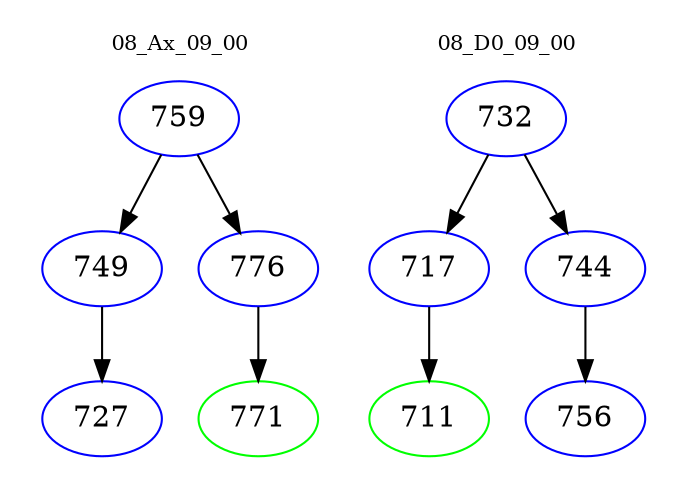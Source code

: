 digraph{
subgraph cluster_0 {
color = white
label = "08_Ax_09_00";
fontsize=10;
T0_759 [label="759", color="blue"]
T0_759 -> T0_749 [color="black"]
T0_749 [label="749", color="blue"]
T0_749 -> T0_727 [color="black"]
T0_727 [label="727", color="blue"]
T0_759 -> T0_776 [color="black"]
T0_776 [label="776", color="blue"]
T0_776 -> T0_771 [color="black"]
T0_771 [label="771", color="green"]
}
subgraph cluster_1 {
color = white
label = "08_D0_09_00";
fontsize=10;
T1_732 [label="732", color="blue"]
T1_732 -> T1_717 [color="black"]
T1_717 [label="717", color="blue"]
T1_717 -> T1_711 [color="black"]
T1_711 [label="711", color="green"]
T1_732 -> T1_744 [color="black"]
T1_744 [label="744", color="blue"]
T1_744 -> T1_756 [color="black"]
T1_756 [label="756", color="blue"]
}
}

